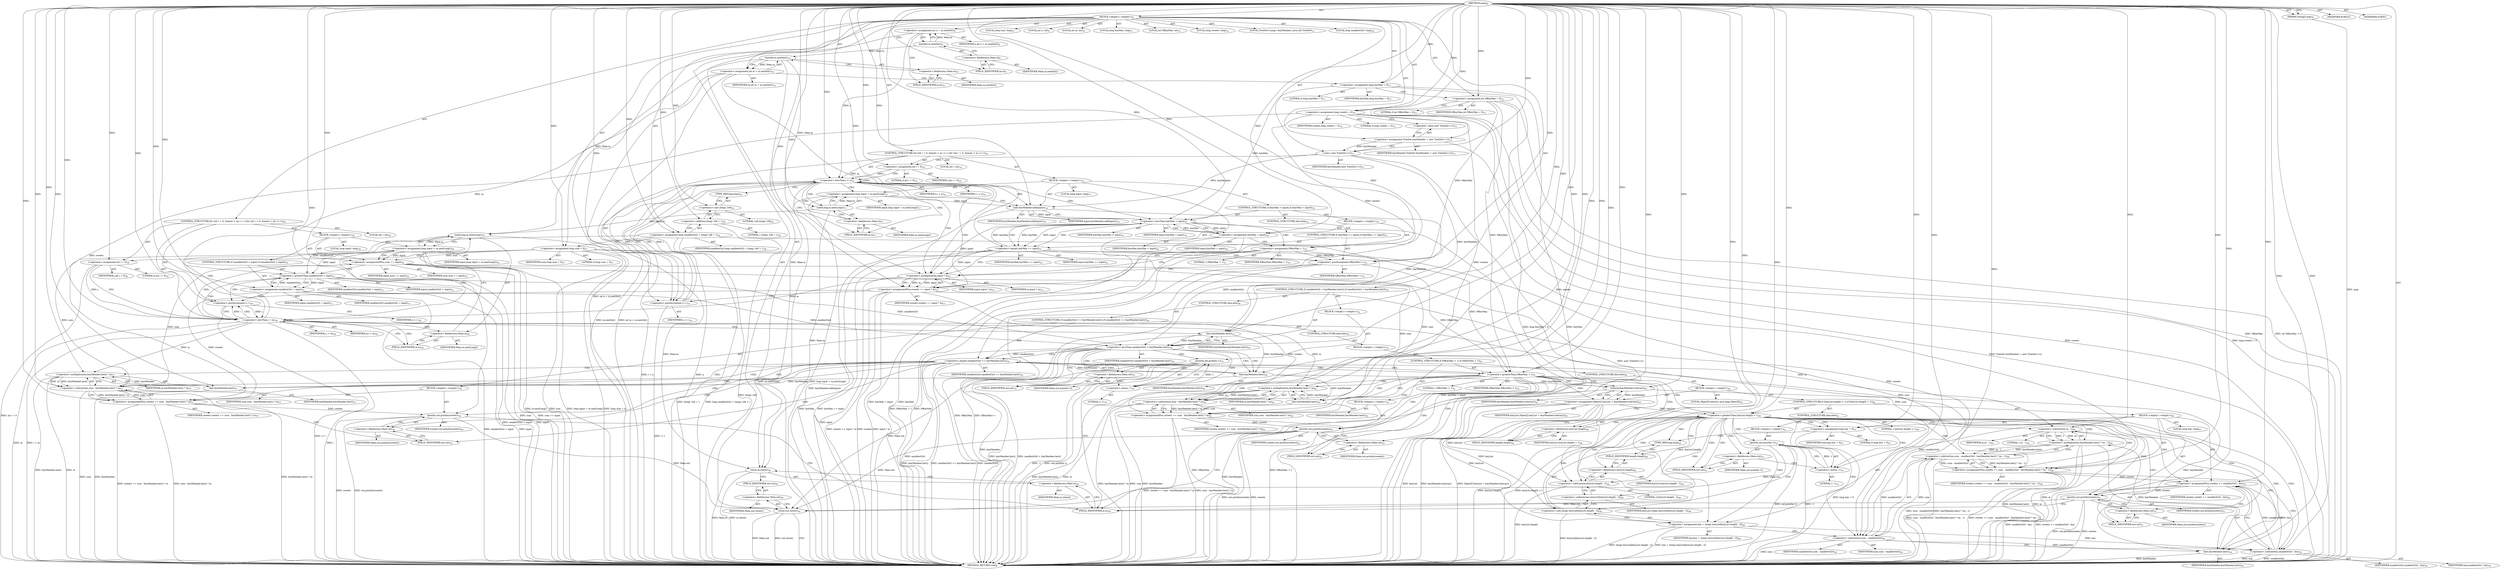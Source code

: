 digraph "main" {  
"25" [label = <(METHOD,main)<SUB>8</SUB>> ]
"26" [label = <(PARAM,String[] args)<SUB>8</SUB>> ]
"27" [label = <(BLOCK,&lt;empty&gt;,&lt;empty&gt;)<SUB>8</SUB>> ]
"28" [label = <(LOCAL,int n: int)<SUB>9</SUB>> ]
"29" [label = <(&lt;operator&gt;.assignment,int n = in.nextInt())<SUB>9</SUB>> ]
"30" [label = <(IDENTIFIER,n,int n = in.nextInt())<SUB>9</SUB>> ]
"31" [label = <(nextInt,in.nextInt())<SUB>9</SUB>> ]
"32" [label = <(&lt;operator&gt;.fieldAccess,Main.in)<SUB>9</SUB>> ]
"33" [label = <(IDENTIFIER,Main,in.nextInt())> ]
"34" [label = <(FIELD_IDENTIFIER,in,in)<SUB>9</SUB>> ]
"35" [label = <(LOCAL,int m: int)<SUB>10</SUB>> ]
"36" [label = <(&lt;operator&gt;.assignment,int m = in.nextInt())<SUB>10</SUB>> ]
"37" [label = <(IDENTIFIER,m,int m = in.nextInt())<SUB>10</SUB>> ]
"38" [label = <(nextInt,in.nextInt())<SUB>10</SUB>> ]
"39" [label = <(&lt;operator&gt;.fieldAccess,Main.in)<SUB>10</SUB>> ]
"40" [label = <(IDENTIFIER,Main,in.nextInt())> ]
"41" [label = <(FIELD_IDENTIFIER,in,in)<SUB>10</SUB>> ]
"42" [label = <(LOCAL,long boyMax: long)<SUB>11</SUB>> ]
"43" [label = <(&lt;operator&gt;.assignment,long boyMax = 0)<SUB>11</SUB>> ]
"44" [label = <(IDENTIFIER,boyMax,long boyMax = 0)<SUB>11</SUB>> ]
"45" [label = <(LITERAL,0,long boyMax = 0)<SUB>11</SUB>> ]
"46" [label = <(LOCAL,int NBoyMax: int)<SUB>12</SUB>> ]
"47" [label = <(&lt;operator&gt;.assignment,int NBoyMax = 0)<SUB>12</SUB>> ]
"48" [label = <(IDENTIFIER,NBoyMax,int NBoyMax = 0)<SUB>12</SUB>> ]
"49" [label = <(LITERAL,0,int NBoyMax = 0)<SUB>12</SUB>> ]
"50" [label = <(LOCAL,long sweets: long)<SUB>14</SUB>> ]
"51" [label = <(&lt;operator&gt;.assignment,long sweets = 0)<SUB>14</SUB>> ]
"52" [label = <(IDENTIFIER,sweets,long sweets = 0)<SUB>14</SUB>> ]
"53" [label = <(LITERAL,0,long sweets = 0)<SUB>14</SUB>> ]
"8" [label = <(LOCAL,TreeSet&lt;Long&gt; boyMember: java.util.TreeSet)<SUB>15</SUB>> ]
"54" [label = <(&lt;operator&gt;.assignment,TreeSet boyMember = new TreeSet&lt;&gt;())<SUB>15</SUB>> ]
"55" [label = <(IDENTIFIER,boyMember,TreeSet boyMember = new TreeSet&lt;&gt;())<SUB>15</SUB>> ]
"56" [label = <(&lt;operator&gt;.alloc,new TreeSet&lt;&gt;())<SUB>15</SUB>> ]
"57" [label = <(&lt;init&gt;,new TreeSet&lt;&gt;())<SUB>15</SUB>> ]
"7" [label = <(IDENTIFIER,boyMember,new TreeSet&lt;&gt;())<SUB>15</SUB>> ]
"58" [label = <(CONTROL_STRUCTURE,for (int i = 0; Some(i &lt; n); i++),for (int i = 0; Some(i &lt; n); i++))<SUB>16</SUB>> ]
"59" [label = <(LOCAL,int i: int)<SUB>16</SUB>> ]
"60" [label = <(&lt;operator&gt;.assignment,int i = 0)<SUB>16</SUB>> ]
"61" [label = <(IDENTIFIER,i,int i = 0)<SUB>16</SUB>> ]
"62" [label = <(LITERAL,0,int i = 0)<SUB>16</SUB>> ]
"63" [label = <(&lt;operator&gt;.lessThan,i &lt; n)<SUB>16</SUB>> ]
"64" [label = <(IDENTIFIER,i,i &lt; n)<SUB>16</SUB>> ]
"65" [label = <(IDENTIFIER,n,i &lt; n)<SUB>16</SUB>> ]
"66" [label = <(&lt;operator&gt;.postIncrement,i++)<SUB>16</SUB>> ]
"67" [label = <(IDENTIFIER,i,i++)<SUB>16</SUB>> ]
"68" [label = <(BLOCK,&lt;empty&gt;,&lt;empty&gt;)<SUB>16</SUB>> ]
"69" [label = <(LOCAL,long input: long)<SUB>17</SUB>> ]
"70" [label = <(&lt;operator&gt;.assignment,long input = in.nextLong())<SUB>17</SUB>> ]
"71" [label = <(IDENTIFIER,input,long input = in.nextLong())<SUB>17</SUB>> ]
"72" [label = <(nextLong,in.nextLong())<SUB>17</SUB>> ]
"73" [label = <(&lt;operator&gt;.fieldAccess,Main.in)<SUB>17</SUB>> ]
"74" [label = <(IDENTIFIER,Main,in.nextLong())> ]
"75" [label = <(FIELD_IDENTIFIER,in,in)<SUB>17</SUB>> ]
"76" [label = <(add,boyMember.add(input))<SUB>18</SUB>> ]
"77" [label = <(IDENTIFIER,boyMember,boyMember.add(input))<SUB>18</SUB>> ]
"78" [label = <(IDENTIFIER,input,boyMember.add(input))<SUB>18</SUB>> ]
"79" [label = <(CONTROL_STRUCTURE,if (boyMax &lt; input),if (boyMax &lt; input))<SUB>19</SUB>> ]
"80" [label = <(&lt;operator&gt;.lessThan,boyMax &lt; input)<SUB>19</SUB>> ]
"81" [label = <(IDENTIFIER,boyMax,boyMax &lt; input)<SUB>19</SUB>> ]
"82" [label = <(IDENTIFIER,input,boyMax &lt; input)<SUB>19</SUB>> ]
"83" [label = <(BLOCK,&lt;empty&gt;,&lt;empty&gt;)<SUB>19</SUB>> ]
"84" [label = <(&lt;operator&gt;.assignment,boyMax = input)<SUB>20</SUB>> ]
"85" [label = <(IDENTIFIER,boyMax,boyMax = input)<SUB>20</SUB>> ]
"86" [label = <(IDENTIFIER,input,boyMax = input)<SUB>20</SUB>> ]
"87" [label = <(&lt;operator&gt;.assignment,NBoyMax = 1)<SUB>21</SUB>> ]
"88" [label = <(IDENTIFIER,NBoyMax,NBoyMax = 1)<SUB>21</SUB>> ]
"89" [label = <(LITERAL,1,NBoyMax = 1)<SUB>21</SUB>> ]
"90" [label = <(CONTROL_STRUCTURE,else,else)<SUB>22</SUB>> ]
"91" [label = <(CONTROL_STRUCTURE,if (boyMax == input),if (boyMax == input))<SUB>22</SUB>> ]
"92" [label = <(&lt;operator&gt;.equals,boyMax == input)<SUB>22</SUB>> ]
"93" [label = <(IDENTIFIER,boyMax,boyMax == input)<SUB>22</SUB>> ]
"94" [label = <(IDENTIFIER,input,boyMax == input)<SUB>22</SUB>> ]
"95" [label = <(&lt;operator&gt;.postIncrement,NBoyMax++)<SUB>22</SUB>> ]
"96" [label = <(IDENTIFIER,NBoyMax,NBoyMax++)<SUB>22</SUB>> ]
"97" [label = <(&lt;operator&gt;.assignmentPlus,sweets += input * m)<SUB>23</SUB>> ]
"98" [label = <(IDENTIFIER,sweets,sweets += input * m)<SUB>23</SUB>> ]
"99" [label = <(&lt;operator&gt;.multiplication,input * m)<SUB>23</SUB>> ]
"100" [label = <(IDENTIFIER,input,input * m)<SUB>23</SUB>> ]
"101" [label = <(IDENTIFIER,m,input * m)<SUB>23</SUB>> ]
"102" [label = <(LOCAL,long smallestGirl: long)<SUB>26</SUB>> ]
"103" [label = <(&lt;operator&gt;.assignment,long smallestGirl = (long) 1e8 + 1)<SUB>26</SUB>> ]
"104" [label = <(IDENTIFIER,smallestGirl,long smallestGirl = (long) 1e8 + 1)<SUB>26</SUB>> ]
"105" [label = <(&lt;operator&gt;.addition,(long) 1e8 + 1)<SUB>26</SUB>> ]
"106" [label = <(&lt;operator&gt;.cast,(long) 1e8)<SUB>26</SUB>> ]
"107" [label = <(TYPE_REF,long,long)<SUB>26</SUB>> ]
"108" [label = <(LITERAL,1e8,(long) 1e8)<SUB>26</SUB>> ]
"109" [label = <(LITERAL,1,(long) 1e8 + 1)<SUB>26</SUB>> ]
"110" [label = <(LOCAL,long sum: long)<SUB>27</SUB>> ]
"111" [label = <(&lt;operator&gt;.assignment,long sum = 0)<SUB>27</SUB>> ]
"112" [label = <(IDENTIFIER,sum,long sum = 0)<SUB>27</SUB>> ]
"113" [label = <(LITERAL,0,long sum = 0)<SUB>27</SUB>> ]
"114" [label = <(CONTROL_STRUCTURE,for (int i = 0; Some(i &lt; m); i++),for (int i = 0; Some(i &lt; m); i++))<SUB>28</SUB>> ]
"115" [label = <(LOCAL,int i: int)<SUB>28</SUB>> ]
"116" [label = <(&lt;operator&gt;.assignment,int i = 0)<SUB>28</SUB>> ]
"117" [label = <(IDENTIFIER,i,int i = 0)<SUB>28</SUB>> ]
"118" [label = <(LITERAL,0,int i = 0)<SUB>28</SUB>> ]
"119" [label = <(&lt;operator&gt;.lessThan,i &lt; m)<SUB>28</SUB>> ]
"120" [label = <(IDENTIFIER,i,i &lt; m)<SUB>28</SUB>> ]
"121" [label = <(IDENTIFIER,m,i &lt; m)<SUB>28</SUB>> ]
"122" [label = <(&lt;operator&gt;.postIncrement,i++)<SUB>28</SUB>> ]
"123" [label = <(IDENTIFIER,i,i++)<SUB>28</SUB>> ]
"124" [label = <(BLOCK,&lt;empty&gt;,&lt;empty&gt;)<SUB>28</SUB>> ]
"125" [label = <(LOCAL,long input: long)<SUB>29</SUB>> ]
"126" [label = <(&lt;operator&gt;.assignment,long input = in.nextLong())<SUB>29</SUB>> ]
"127" [label = <(IDENTIFIER,input,long input = in.nextLong())<SUB>29</SUB>> ]
"128" [label = <(nextLong,in.nextLong())<SUB>29</SUB>> ]
"129" [label = <(&lt;operator&gt;.fieldAccess,Main.in)<SUB>29</SUB>> ]
"130" [label = <(IDENTIFIER,Main,in.nextLong())> ]
"131" [label = <(FIELD_IDENTIFIER,in,in)<SUB>29</SUB>> ]
"132" [label = <(&lt;operator&gt;.assignmentPlus,sum += input)<SUB>30</SUB>> ]
"133" [label = <(IDENTIFIER,sum,sum += input)<SUB>30</SUB>> ]
"134" [label = <(IDENTIFIER,input,sum += input)<SUB>30</SUB>> ]
"135" [label = <(CONTROL_STRUCTURE,if (smallestGirl &gt; input),if (smallestGirl &gt; input))<SUB>31</SUB>> ]
"136" [label = <(&lt;operator&gt;.greaterThan,smallestGirl &gt; input)<SUB>31</SUB>> ]
"137" [label = <(IDENTIFIER,smallestGirl,smallestGirl &gt; input)<SUB>31</SUB>> ]
"138" [label = <(IDENTIFIER,input,smallestGirl &gt; input)<SUB>31</SUB>> ]
"139" [label = <(&lt;operator&gt;.assignment,smallestGirl = input)<SUB>31</SUB>> ]
"140" [label = <(IDENTIFIER,smallestGirl,smallestGirl = input)<SUB>31</SUB>> ]
"141" [label = <(IDENTIFIER,input,smallestGirl = input)<SUB>31</SUB>> ]
"142" [label = <(CONTROL_STRUCTURE,if (smallestGirl &lt; boyMember.last()),if (smallestGirl &lt; boyMember.last()))<SUB>34</SUB>> ]
"143" [label = <(&lt;operator&gt;.lessThan,smallestGirl &lt; boyMember.last())<SUB>34</SUB>> ]
"144" [label = <(IDENTIFIER,smallestGirl,smallestGirl &lt; boyMember.last())<SUB>34</SUB>> ]
"145" [label = <(last,boyMember.last())<SUB>34</SUB>> ]
"146" [label = <(IDENTIFIER,boyMember,boyMember.last())<SUB>34</SUB>> ]
"147" [label = <(BLOCK,&lt;empty&gt;,&lt;empty&gt;)<SUB>34</SUB>> ]
"148" [label = <(println,out.println(-1))<SUB>35</SUB>> ]
"149" [label = <(&lt;operator&gt;.fieldAccess,Main.out)<SUB>35</SUB>> ]
"150" [label = <(IDENTIFIER,Main,out.println(-1))> ]
"151" [label = <(FIELD_IDENTIFIER,out,out)<SUB>35</SUB>> ]
"152" [label = <(&lt;operator&gt;.minus,-1)<SUB>35</SUB>> ]
"153" [label = <(LITERAL,1,-1)<SUB>35</SUB>> ]
"154" [label = <(CONTROL_STRUCTURE,else,else)<SUB>36</SUB>> ]
"155" [label = <(CONTROL_STRUCTURE,if (smallestGirl == boyMember.last()),if (smallestGirl == boyMember.last()))<SUB>36</SUB>> ]
"156" [label = <(&lt;operator&gt;.equals,smallestGirl == boyMember.last())<SUB>36</SUB>> ]
"157" [label = <(IDENTIFIER,smallestGirl,smallestGirl == boyMember.last())<SUB>36</SUB>> ]
"158" [label = <(last,boyMember.last())<SUB>36</SUB>> ]
"159" [label = <(IDENTIFIER,boyMember,boyMember.last())<SUB>36</SUB>> ]
"160" [label = <(BLOCK,&lt;empty&gt;,&lt;empty&gt;)<SUB>36</SUB>> ]
"161" [label = <(&lt;operator&gt;.assignmentPlus,sweets += sum - boyMember.last() * m)<SUB>37</SUB>> ]
"162" [label = <(IDENTIFIER,sweets,sweets += sum - boyMember.last() * m)<SUB>37</SUB>> ]
"163" [label = <(&lt;operator&gt;.subtraction,sum - boyMember.last() * m)<SUB>37</SUB>> ]
"164" [label = <(IDENTIFIER,sum,sum - boyMember.last() * m)<SUB>37</SUB>> ]
"165" [label = <(&lt;operator&gt;.multiplication,boyMember.last() * m)<SUB>37</SUB>> ]
"166" [label = <(last,boyMember.last())<SUB>37</SUB>> ]
"167" [label = <(IDENTIFIER,boyMember,boyMember.last())<SUB>37</SUB>> ]
"168" [label = <(IDENTIFIER,m,boyMember.last() * m)<SUB>37</SUB>> ]
"169" [label = <(println,out.println(sweets))<SUB>38</SUB>> ]
"170" [label = <(&lt;operator&gt;.fieldAccess,Main.out)<SUB>38</SUB>> ]
"171" [label = <(IDENTIFIER,Main,out.println(sweets))> ]
"172" [label = <(FIELD_IDENTIFIER,out,out)<SUB>38</SUB>> ]
"173" [label = <(IDENTIFIER,sweets,out.println(sweets))<SUB>38</SUB>> ]
"174" [label = <(CONTROL_STRUCTURE,else,else)<SUB>39</SUB>> ]
"175" [label = <(BLOCK,&lt;empty&gt;,&lt;empty&gt;)<SUB>39</SUB>> ]
"176" [label = <(CONTROL_STRUCTURE,if (NBoyMax &gt; 1),if (NBoyMax &gt; 1))<SUB>41</SUB>> ]
"177" [label = <(&lt;operator&gt;.greaterThan,NBoyMax &gt; 1)<SUB>41</SUB>> ]
"178" [label = <(IDENTIFIER,NBoyMax,NBoyMax &gt; 1)<SUB>41</SUB>> ]
"179" [label = <(LITERAL,1,NBoyMax &gt; 1)<SUB>41</SUB>> ]
"180" [label = <(BLOCK,&lt;empty&gt;,&lt;empty&gt;)<SUB>41</SUB>> ]
"181" [label = <(&lt;operator&gt;.assignmentPlus,sweets += sum - boyMember.last() * m)<SUB>42</SUB>> ]
"182" [label = <(IDENTIFIER,sweets,sweets += sum - boyMember.last() * m)<SUB>42</SUB>> ]
"183" [label = <(&lt;operator&gt;.subtraction,sum - boyMember.last() * m)<SUB>42</SUB>> ]
"184" [label = <(IDENTIFIER,sum,sum - boyMember.last() * m)<SUB>42</SUB>> ]
"185" [label = <(&lt;operator&gt;.multiplication,boyMember.last() * m)<SUB>42</SUB>> ]
"186" [label = <(last,boyMember.last())<SUB>42</SUB>> ]
"187" [label = <(IDENTIFIER,boyMember,boyMember.last())<SUB>42</SUB>> ]
"188" [label = <(IDENTIFIER,m,boyMember.last() * m)<SUB>42</SUB>> ]
"189" [label = <(println,out.println(sweets))<SUB>43</SUB>> ]
"190" [label = <(&lt;operator&gt;.fieldAccess,Main.out)<SUB>43</SUB>> ]
"191" [label = <(IDENTIFIER,Main,out.println(sweets))> ]
"192" [label = <(FIELD_IDENTIFIER,out,out)<SUB>43</SUB>> ]
"193" [label = <(IDENTIFIER,sweets,out.println(sweets))<SUB>43</SUB>> ]
"194" [label = <(CONTROL_STRUCTURE,else,else)<SUB>44</SUB>> ]
"195" [label = <(BLOCK,&lt;empty&gt;,&lt;empty&gt;)<SUB>44</SUB>> ]
"196" [label = <(LOCAL,Object[] boyList: java.lang.Object[])<SUB>45</SUB>> ]
"197" [label = <(&lt;operator&gt;.assignment,Object[] boyList = boyMember.toArray())<SUB>45</SUB>> ]
"198" [label = <(IDENTIFIER,boyList,Object[] boyList = boyMember.toArray())<SUB>45</SUB>> ]
"199" [label = <(toArray,boyMember.toArray())<SUB>45</SUB>> ]
"200" [label = <(IDENTIFIER,boyMember,boyMember.toArray())<SUB>45</SUB>> ]
"201" [label = <(CONTROL_STRUCTURE,if (boyList.length &gt; 1),if (boyList.length &gt; 1))<SUB>46</SUB>> ]
"202" [label = <(&lt;operator&gt;.greaterThan,boyList.length &gt; 1)<SUB>46</SUB>> ]
"203" [label = <(&lt;operator&gt;.fieldAccess,boyList.length)<SUB>46</SUB>> ]
"204" [label = <(IDENTIFIER,boyList,boyList.length &gt; 1)<SUB>46</SUB>> ]
"205" [label = <(FIELD_IDENTIFIER,length,length)<SUB>46</SUB>> ]
"206" [label = <(LITERAL,1,boyList.length &gt; 1)<SUB>46</SUB>> ]
"207" [label = <(BLOCK,&lt;empty&gt;,&lt;empty&gt;)<SUB>46</SUB>> ]
"208" [label = <(LOCAL,long boy: long)<SUB>47</SUB>> ]
"209" [label = <(&lt;operator&gt;.assignment,long boy = 0)<SUB>47</SUB>> ]
"210" [label = <(IDENTIFIER,boy,long boy = 0)<SUB>47</SUB>> ]
"211" [label = <(LITERAL,0,long boy = 0)<SUB>47</SUB>> ]
"212" [label = <(&lt;operator&gt;.assignment,boy = (long) boyList[boyList.length - 2])<SUB>48</SUB>> ]
"213" [label = <(IDENTIFIER,boy,boy = (long) boyList[boyList.length - 2])<SUB>48</SUB>> ]
"214" [label = <(&lt;operator&gt;.cast,(long) boyList[boyList.length - 2])<SUB>48</SUB>> ]
"215" [label = <(TYPE_REF,long,long)<SUB>48</SUB>> ]
"216" [label = <(&lt;operator&gt;.indexAccess,boyList[boyList.length - 2])<SUB>48</SUB>> ]
"217" [label = <(IDENTIFIER,boyList,(long) boyList[boyList.length - 2])<SUB>48</SUB>> ]
"218" [label = <(&lt;operator&gt;.subtraction,boyList.length - 2)<SUB>48</SUB>> ]
"219" [label = <(&lt;operator&gt;.fieldAccess,boyList.length)<SUB>48</SUB>> ]
"220" [label = <(IDENTIFIER,boyList,boyList.length - 2)<SUB>48</SUB>> ]
"221" [label = <(FIELD_IDENTIFIER,length,length)<SUB>48</SUB>> ]
"222" [label = <(LITERAL,2,boyList.length - 2)<SUB>48</SUB>> ]
"223" [label = <(&lt;operator&gt;.assignmentPlus,sweets += sum - smallestGirl - boyMember.last() * (m - 1))<SUB>49</SUB>> ]
"224" [label = <(IDENTIFIER,sweets,sweets += sum - smallestGirl - boyMember.last() * (m - 1))<SUB>49</SUB>> ]
"225" [label = <(&lt;operator&gt;.subtraction,sum - smallestGirl - boyMember.last() * (m - 1))<SUB>49</SUB>> ]
"226" [label = <(&lt;operator&gt;.subtraction,sum - smallestGirl)<SUB>49</SUB>> ]
"227" [label = <(IDENTIFIER,sum,sum - smallestGirl)<SUB>49</SUB>> ]
"228" [label = <(IDENTIFIER,smallestGirl,sum - smallestGirl)<SUB>49</SUB>> ]
"229" [label = <(&lt;operator&gt;.multiplication,boyMember.last() * (m - 1))<SUB>49</SUB>> ]
"230" [label = <(last,boyMember.last())<SUB>49</SUB>> ]
"231" [label = <(IDENTIFIER,boyMember,boyMember.last())<SUB>49</SUB>> ]
"232" [label = <(&lt;operator&gt;.subtraction,m - 1)<SUB>49</SUB>> ]
"233" [label = <(IDENTIFIER,m,m - 1)<SUB>49</SUB>> ]
"234" [label = <(LITERAL,1,m - 1)<SUB>49</SUB>> ]
"235" [label = <(&lt;operator&gt;.assignmentPlus,sweets += smallestGirl - boy)<SUB>50</SUB>> ]
"236" [label = <(IDENTIFIER,sweets,sweets += smallestGirl - boy)<SUB>50</SUB>> ]
"237" [label = <(&lt;operator&gt;.subtraction,smallestGirl - boy)<SUB>50</SUB>> ]
"238" [label = <(IDENTIFIER,smallestGirl,smallestGirl - boy)<SUB>50</SUB>> ]
"239" [label = <(IDENTIFIER,boy,smallestGirl - boy)<SUB>50</SUB>> ]
"240" [label = <(println,out.println(sweets))<SUB>51</SUB>> ]
"241" [label = <(&lt;operator&gt;.fieldAccess,Main.out)<SUB>51</SUB>> ]
"242" [label = <(IDENTIFIER,Main,out.println(sweets))> ]
"243" [label = <(FIELD_IDENTIFIER,out,out)<SUB>51</SUB>> ]
"244" [label = <(IDENTIFIER,sweets,out.println(sweets))<SUB>51</SUB>> ]
"245" [label = <(CONTROL_STRUCTURE,else,else)<SUB>52</SUB>> ]
"246" [label = <(BLOCK,&lt;empty&gt;,&lt;empty&gt;)<SUB>52</SUB>> ]
"247" [label = <(println,out.println(-1))<SUB>53</SUB>> ]
"248" [label = <(&lt;operator&gt;.fieldAccess,Main.out)<SUB>53</SUB>> ]
"249" [label = <(IDENTIFIER,Main,out.println(-1))> ]
"250" [label = <(FIELD_IDENTIFIER,out,out)<SUB>53</SUB>> ]
"251" [label = <(&lt;operator&gt;.minus,-1)<SUB>53</SUB>> ]
"252" [label = <(LITERAL,1,-1)<SUB>53</SUB>> ]
"253" [label = <(close,in.close())<SUB>58</SUB>> ]
"254" [label = <(&lt;operator&gt;.fieldAccess,Main.in)<SUB>58</SUB>> ]
"255" [label = <(IDENTIFIER,Main,in.close())> ]
"256" [label = <(FIELD_IDENTIFIER,in,in)<SUB>58</SUB>> ]
"257" [label = <(close,out.close())<SUB>59</SUB>> ]
"258" [label = <(&lt;operator&gt;.fieldAccess,Main.out)<SUB>59</SUB>> ]
"259" [label = <(IDENTIFIER,Main,out.close())> ]
"260" [label = <(FIELD_IDENTIFIER,out,out)<SUB>59</SUB>> ]
"261" [label = <(MODIFIER,PUBLIC)> ]
"262" [label = <(MODIFIER,STATIC)> ]
"263" [label = <(METHOD_RETURN,void)<SUB>8</SUB>> ]
  "25" -> "26"  [ label = "AST: "] 
  "25" -> "27"  [ label = "AST: "] 
  "25" -> "261"  [ label = "AST: "] 
  "25" -> "262"  [ label = "AST: "] 
  "25" -> "263"  [ label = "AST: "] 
  "27" -> "28"  [ label = "AST: "] 
  "27" -> "29"  [ label = "AST: "] 
  "27" -> "35"  [ label = "AST: "] 
  "27" -> "36"  [ label = "AST: "] 
  "27" -> "42"  [ label = "AST: "] 
  "27" -> "43"  [ label = "AST: "] 
  "27" -> "46"  [ label = "AST: "] 
  "27" -> "47"  [ label = "AST: "] 
  "27" -> "50"  [ label = "AST: "] 
  "27" -> "51"  [ label = "AST: "] 
  "27" -> "8"  [ label = "AST: "] 
  "27" -> "54"  [ label = "AST: "] 
  "27" -> "57"  [ label = "AST: "] 
  "27" -> "58"  [ label = "AST: "] 
  "27" -> "102"  [ label = "AST: "] 
  "27" -> "103"  [ label = "AST: "] 
  "27" -> "110"  [ label = "AST: "] 
  "27" -> "111"  [ label = "AST: "] 
  "27" -> "114"  [ label = "AST: "] 
  "27" -> "142"  [ label = "AST: "] 
  "27" -> "253"  [ label = "AST: "] 
  "27" -> "257"  [ label = "AST: "] 
  "29" -> "30"  [ label = "AST: "] 
  "29" -> "31"  [ label = "AST: "] 
  "31" -> "32"  [ label = "AST: "] 
  "32" -> "33"  [ label = "AST: "] 
  "32" -> "34"  [ label = "AST: "] 
  "36" -> "37"  [ label = "AST: "] 
  "36" -> "38"  [ label = "AST: "] 
  "38" -> "39"  [ label = "AST: "] 
  "39" -> "40"  [ label = "AST: "] 
  "39" -> "41"  [ label = "AST: "] 
  "43" -> "44"  [ label = "AST: "] 
  "43" -> "45"  [ label = "AST: "] 
  "47" -> "48"  [ label = "AST: "] 
  "47" -> "49"  [ label = "AST: "] 
  "51" -> "52"  [ label = "AST: "] 
  "51" -> "53"  [ label = "AST: "] 
  "54" -> "55"  [ label = "AST: "] 
  "54" -> "56"  [ label = "AST: "] 
  "57" -> "7"  [ label = "AST: "] 
  "58" -> "59"  [ label = "AST: "] 
  "58" -> "60"  [ label = "AST: "] 
  "58" -> "63"  [ label = "AST: "] 
  "58" -> "66"  [ label = "AST: "] 
  "58" -> "68"  [ label = "AST: "] 
  "60" -> "61"  [ label = "AST: "] 
  "60" -> "62"  [ label = "AST: "] 
  "63" -> "64"  [ label = "AST: "] 
  "63" -> "65"  [ label = "AST: "] 
  "66" -> "67"  [ label = "AST: "] 
  "68" -> "69"  [ label = "AST: "] 
  "68" -> "70"  [ label = "AST: "] 
  "68" -> "76"  [ label = "AST: "] 
  "68" -> "79"  [ label = "AST: "] 
  "68" -> "97"  [ label = "AST: "] 
  "70" -> "71"  [ label = "AST: "] 
  "70" -> "72"  [ label = "AST: "] 
  "72" -> "73"  [ label = "AST: "] 
  "73" -> "74"  [ label = "AST: "] 
  "73" -> "75"  [ label = "AST: "] 
  "76" -> "77"  [ label = "AST: "] 
  "76" -> "78"  [ label = "AST: "] 
  "79" -> "80"  [ label = "AST: "] 
  "79" -> "83"  [ label = "AST: "] 
  "79" -> "90"  [ label = "AST: "] 
  "80" -> "81"  [ label = "AST: "] 
  "80" -> "82"  [ label = "AST: "] 
  "83" -> "84"  [ label = "AST: "] 
  "83" -> "87"  [ label = "AST: "] 
  "84" -> "85"  [ label = "AST: "] 
  "84" -> "86"  [ label = "AST: "] 
  "87" -> "88"  [ label = "AST: "] 
  "87" -> "89"  [ label = "AST: "] 
  "90" -> "91"  [ label = "AST: "] 
  "91" -> "92"  [ label = "AST: "] 
  "91" -> "95"  [ label = "AST: "] 
  "92" -> "93"  [ label = "AST: "] 
  "92" -> "94"  [ label = "AST: "] 
  "95" -> "96"  [ label = "AST: "] 
  "97" -> "98"  [ label = "AST: "] 
  "97" -> "99"  [ label = "AST: "] 
  "99" -> "100"  [ label = "AST: "] 
  "99" -> "101"  [ label = "AST: "] 
  "103" -> "104"  [ label = "AST: "] 
  "103" -> "105"  [ label = "AST: "] 
  "105" -> "106"  [ label = "AST: "] 
  "105" -> "109"  [ label = "AST: "] 
  "106" -> "107"  [ label = "AST: "] 
  "106" -> "108"  [ label = "AST: "] 
  "111" -> "112"  [ label = "AST: "] 
  "111" -> "113"  [ label = "AST: "] 
  "114" -> "115"  [ label = "AST: "] 
  "114" -> "116"  [ label = "AST: "] 
  "114" -> "119"  [ label = "AST: "] 
  "114" -> "122"  [ label = "AST: "] 
  "114" -> "124"  [ label = "AST: "] 
  "116" -> "117"  [ label = "AST: "] 
  "116" -> "118"  [ label = "AST: "] 
  "119" -> "120"  [ label = "AST: "] 
  "119" -> "121"  [ label = "AST: "] 
  "122" -> "123"  [ label = "AST: "] 
  "124" -> "125"  [ label = "AST: "] 
  "124" -> "126"  [ label = "AST: "] 
  "124" -> "132"  [ label = "AST: "] 
  "124" -> "135"  [ label = "AST: "] 
  "126" -> "127"  [ label = "AST: "] 
  "126" -> "128"  [ label = "AST: "] 
  "128" -> "129"  [ label = "AST: "] 
  "129" -> "130"  [ label = "AST: "] 
  "129" -> "131"  [ label = "AST: "] 
  "132" -> "133"  [ label = "AST: "] 
  "132" -> "134"  [ label = "AST: "] 
  "135" -> "136"  [ label = "AST: "] 
  "135" -> "139"  [ label = "AST: "] 
  "136" -> "137"  [ label = "AST: "] 
  "136" -> "138"  [ label = "AST: "] 
  "139" -> "140"  [ label = "AST: "] 
  "139" -> "141"  [ label = "AST: "] 
  "142" -> "143"  [ label = "AST: "] 
  "142" -> "147"  [ label = "AST: "] 
  "142" -> "154"  [ label = "AST: "] 
  "143" -> "144"  [ label = "AST: "] 
  "143" -> "145"  [ label = "AST: "] 
  "145" -> "146"  [ label = "AST: "] 
  "147" -> "148"  [ label = "AST: "] 
  "148" -> "149"  [ label = "AST: "] 
  "148" -> "152"  [ label = "AST: "] 
  "149" -> "150"  [ label = "AST: "] 
  "149" -> "151"  [ label = "AST: "] 
  "152" -> "153"  [ label = "AST: "] 
  "154" -> "155"  [ label = "AST: "] 
  "155" -> "156"  [ label = "AST: "] 
  "155" -> "160"  [ label = "AST: "] 
  "155" -> "174"  [ label = "AST: "] 
  "156" -> "157"  [ label = "AST: "] 
  "156" -> "158"  [ label = "AST: "] 
  "158" -> "159"  [ label = "AST: "] 
  "160" -> "161"  [ label = "AST: "] 
  "160" -> "169"  [ label = "AST: "] 
  "161" -> "162"  [ label = "AST: "] 
  "161" -> "163"  [ label = "AST: "] 
  "163" -> "164"  [ label = "AST: "] 
  "163" -> "165"  [ label = "AST: "] 
  "165" -> "166"  [ label = "AST: "] 
  "165" -> "168"  [ label = "AST: "] 
  "166" -> "167"  [ label = "AST: "] 
  "169" -> "170"  [ label = "AST: "] 
  "169" -> "173"  [ label = "AST: "] 
  "170" -> "171"  [ label = "AST: "] 
  "170" -> "172"  [ label = "AST: "] 
  "174" -> "175"  [ label = "AST: "] 
  "175" -> "176"  [ label = "AST: "] 
  "176" -> "177"  [ label = "AST: "] 
  "176" -> "180"  [ label = "AST: "] 
  "176" -> "194"  [ label = "AST: "] 
  "177" -> "178"  [ label = "AST: "] 
  "177" -> "179"  [ label = "AST: "] 
  "180" -> "181"  [ label = "AST: "] 
  "180" -> "189"  [ label = "AST: "] 
  "181" -> "182"  [ label = "AST: "] 
  "181" -> "183"  [ label = "AST: "] 
  "183" -> "184"  [ label = "AST: "] 
  "183" -> "185"  [ label = "AST: "] 
  "185" -> "186"  [ label = "AST: "] 
  "185" -> "188"  [ label = "AST: "] 
  "186" -> "187"  [ label = "AST: "] 
  "189" -> "190"  [ label = "AST: "] 
  "189" -> "193"  [ label = "AST: "] 
  "190" -> "191"  [ label = "AST: "] 
  "190" -> "192"  [ label = "AST: "] 
  "194" -> "195"  [ label = "AST: "] 
  "195" -> "196"  [ label = "AST: "] 
  "195" -> "197"  [ label = "AST: "] 
  "195" -> "201"  [ label = "AST: "] 
  "197" -> "198"  [ label = "AST: "] 
  "197" -> "199"  [ label = "AST: "] 
  "199" -> "200"  [ label = "AST: "] 
  "201" -> "202"  [ label = "AST: "] 
  "201" -> "207"  [ label = "AST: "] 
  "201" -> "245"  [ label = "AST: "] 
  "202" -> "203"  [ label = "AST: "] 
  "202" -> "206"  [ label = "AST: "] 
  "203" -> "204"  [ label = "AST: "] 
  "203" -> "205"  [ label = "AST: "] 
  "207" -> "208"  [ label = "AST: "] 
  "207" -> "209"  [ label = "AST: "] 
  "207" -> "212"  [ label = "AST: "] 
  "207" -> "223"  [ label = "AST: "] 
  "207" -> "235"  [ label = "AST: "] 
  "207" -> "240"  [ label = "AST: "] 
  "209" -> "210"  [ label = "AST: "] 
  "209" -> "211"  [ label = "AST: "] 
  "212" -> "213"  [ label = "AST: "] 
  "212" -> "214"  [ label = "AST: "] 
  "214" -> "215"  [ label = "AST: "] 
  "214" -> "216"  [ label = "AST: "] 
  "216" -> "217"  [ label = "AST: "] 
  "216" -> "218"  [ label = "AST: "] 
  "218" -> "219"  [ label = "AST: "] 
  "218" -> "222"  [ label = "AST: "] 
  "219" -> "220"  [ label = "AST: "] 
  "219" -> "221"  [ label = "AST: "] 
  "223" -> "224"  [ label = "AST: "] 
  "223" -> "225"  [ label = "AST: "] 
  "225" -> "226"  [ label = "AST: "] 
  "225" -> "229"  [ label = "AST: "] 
  "226" -> "227"  [ label = "AST: "] 
  "226" -> "228"  [ label = "AST: "] 
  "229" -> "230"  [ label = "AST: "] 
  "229" -> "232"  [ label = "AST: "] 
  "230" -> "231"  [ label = "AST: "] 
  "232" -> "233"  [ label = "AST: "] 
  "232" -> "234"  [ label = "AST: "] 
  "235" -> "236"  [ label = "AST: "] 
  "235" -> "237"  [ label = "AST: "] 
  "237" -> "238"  [ label = "AST: "] 
  "237" -> "239"  [ label = "AST: "] 
  "240" -> "241"  [ label = "AST: "] 
  "240" -> "244"  [ label = "AST: "] 
  "241" -> "242"  [ label = "AST: "] 
  "241" -> "243"  [ label = "AST: "] 
  "245" -> "246"  [ label = "AST: "] 
  "246" -> "247"  [ label = "AST: "] 
  "247" -> "248"  [ label = "AST: "] 
  "247" -> "251"  [ label = "AST: "] 
  "248" -> "249"  [ label = "AST: "] 
  "248" -> "250"  [ label = "AST: "] 
  "251" -> "252"  [ label = "AST: "] 
  "253" -> "254"  [ label = "AST: "] 
  "254" -> "255"  [ label = "AST: "] 
  "254" -> "256"  [ label = "AST: "] 
  "257" -> "258"  [ label = "AST: "] 
  "258" -> "259"  [ label = "AST: "] 
  "258" -> "260"  [ label = "AST: "] 
  "29" -> "41"  [ label = "CFG: "] 
  "36" -> "43"  [ label = "CFG: "] 
  "43" -> "47"  [ label = "CFG: "] 
  "47" -> "51"  [ label = "CFG: "] 
  "51" -> "56"  [ label = "CFG: "] 
  "54" -> "57"  [ label = "CFG: "] 
  "57" -> "60"  [ label = "CFG: "] 
  "103" -> "111"  [ label = "CFG: "] 
  "111" -> "116"  [ label = "CFG: "] 
  "253" -> "260"  [ label = "CFG: "] 
  "257" -> "263"  [ label = "CFG: "] 
  "31" -> "29"  [ label = "CFG: "] 
  "38" -> "36"  [ label = "CFG: "] 
  "56" -> "54"  [ label = "CFG: "] 
  "60" -> "63"  [ label = "CFG: "] 
  "63" -> "75"  [ label = "CFG: "] 
  "63" -> "107"  [ label = "CFG: "] 
  "66" -> "63"  [ label = "CFG: "] 
  "105" -> "103"  [ label = "CFG: "] 
  "116" -> "119"  [ label = "CFG: "] 
  "119" -> "131"  [ label = "CFG: "] 
  "119" -> "145"  [ label = "CFG: "] 
  "122" -> "119"  [ label = "CFG: "] 
  "143" -> "151"  [ label = "CFG: "] 
  "143" -> "158"  [ label = "CFG: "] 
  "254" -> "253"  [ label = "CFG: "] 
  "258" -> "257"  [ label = "CFG: "] 
  "32" -> "31"  [ label = "CFG: "] 
  "39" -> "38"  [ label = "CFG: "] 
  "70" -> "76"  [ label = "CFG: "] 
  "76" -> "80"  [ label = "CFG: "] 
  "97" -> "66"  [ label = "CFG: "] 
  "106" -> "105"  [ label = "CFG: "] 
  "126" -> "132"  [ label = "CFG: "] 
  "132" -> "136"  [ label = "CFG: "] 
  "145" -> "143"  [ label = "CFG: "] 
  "148" -> "256"  [ label = "CFG: "] 
  "256" -> "254"  [ label = "CFG: "] 
  "260" -> "258"  [ label = "CFG: "] 
  "34" -> "32"  [ label = "CFG: "] 
  "41" -> "39"  [ label = "CFG: "] 
  "72" -> "70"  [ label = "CFG: "] 
  "80" -> "84"  [ label = "CFG: "] 
  "80" -> "92"  [ label = "CFG: "] 
  "99" -> "97"  [ label = "CFG: "] 
  "107" -> "106"  [ label = "CFG: "] 
  "128" -> "126"  [ label = "CFG: "] 
  "136" -> "139"  [ label = "CFG: "] 
  "136" -> "122"  [ label = "CFG: "] 
  "139" -> "122"  [ label = "CFG: "] 
  "149" -> "152"  [ label = "CFG: "] 
  "152" -> "148"  [ label = "CFG: "] 
  "156" -> "166"  [ label = "CFG: "] 
  "156" -> "177"  [ label = "CFG: "] 
  "73" -> "72"  [ label = "CFG: "] 
  "84" -> "87"  [ label = "CFG: "] 
  "87" -> "99"  [ label = "CFG: "] 
  "129" -> "128"  [ label = "CFG: "] 
  "151" -> "149"  [ label = "CFG: "] 
  "158" -> "156"  [ label = "CFG: "] 
  "161" -> "172"  [ label = "CFG: "] 
  "169" -> "256"  [ label = "CFG: "] 
  "75" -> "73"  [ label = "CFG: "] 
  "92" -> "95"  [ label = "CFG: "] 
  "92" -> "99"  [ label = "CFG: "] 
  "95" -> "99"  [ label = "CFG: "] 
  "131" -> "129"  [ label = "CFG: "] 
  "163" -> "161"  [ label = "CFG: "] 
  "170" -> "169"  [ label = "CFG: "] 
  "165" -> "163"  [ label = "CFG: "] 
  "172" -> "170"  [ label = "CFG: "] 
  "177" -> "186"  [ label = "CFG: "] 
  "177" -> "199"  [ label = "CFG: "] 
  "166" -> "165"  [ label = "CFG: "] 
  "181" -> "192"  [ label = "CFG: "] 
  "189" -> "256"  [ label = "CFG: "] 
  "183" -> "181"  [ label = "CFG: "] 
  "190" -> "189"  [ label = "CFG: "] 
  "197" -> "205"  [ label = "CFG: "] 
  "185" -> "183"  [ label = "CFG: "] 
  "192" -> "190"  [ label = "CFG: "] 
  "199" -> "197"  [ label = "CFG: "] 
  "202" -> "209"  [ label = "CFG: "] 
  "202" -> "250"  [ label = "CFG: "] 
  "186" -> "185"  [ label = "CFG: "] 
  "203" -> "202"  [ label = "CFG: "] 
  "209" -> "215"  [ label = "CFG: "] 
  "212" -> "226"  [ label = "CFG: "] 
  "223" -> "237"  [ label = "CFG: "] 
  "235" -> "243"  [ label = "CFG: "] 
  "240" -> "256"  [ label = "CFG: "] 
  "205" -> "203"  [ label = "CFG: "] 
  "214" -> "212"  [ label = "CFG: "] 
  "225" -> "223"  [ label = "CFG: "] 
  "237" -> "235"  [ label = "CFG: "] 
  "241" -> "240"  [ label = "CFG: "] 
  "247" -> "256"  [ label = "CFG: "] 
  "215" -> "221"  [ label = "CFG: "] 
  "216" -> "214"  [ label = "CFG: "] 
  "226" -> "230"  [ label = "CFG: "] 
  "229" -> "225"  [ label = "CFG: "] 
  "243" -> "241"  [ label = "CFG: "] 
  "248" -> "251"  [ label = "CFG: "] 
  "251" -> "247"  [ label = "CFG: "] 
  "218" -> "216"  [ label = "CFG: "] 
  "230" -> "232"  [ label = "CFG: "] 
  "232" -> "229"  [ label = "CFG: "] 
  "250" -> "248"  [ label = "CFG: "] 
  "219" -> "218"  [ label = "CFG: "] 
  "221" -> "219"  [ label = "CFG: "] 
  "25" -> "34"  [ label = "CFG: "] 
  "26" -> "263"  [ label = "DDG: args"] 
  "29" -> "263"  [ label = "DDG: int n = in.nextInt()"] 
  "36" -> "263"  [ label = "DDG: in.nextInt()"] 
  "36" -> "263"  [ label = "DDG: int m = in.nextInt()"] 
  "43" -> "263"  [ label = "DDG: boyMax"] 
  "43" -> "263"  [ label = "DDG: long boyMax = 0"] 
  "47" -> "263"  [ label = "DDG: NBoyMax"] 
  "47" -> "263"  [ label = "DDG: int NBoyMax = 0"] 
  "51" -> "263"  [ label = "DDG: sweets"] 
  "51" -> "263"  [ label = "DDG: long sweets = 0"] 
  "54" -> "263"  [ label = "DDG: TreeSet boyMember = new TreeSet&lt;&gt;()"] 
  "57" -> "263"  [ label = "DDG: new TreeSet&lt;&gt;()"] 
  "63" -> "263"  [ label = "DDG: n"] 
  "63" -> "263"  [ label = "DDG: i &lt; n"] 
  "105" -> "263"  [ label = "DDG: (long) 1e8"] 
  "103" -> "263"  [ label = "DDG: (long) 1e8 + 1"] 
  "103" -> "263"  [ label = "DDG: long smallestGirl = (long) 1e8 + 1"] 
  "111" -> "263"  [ label = "DDG: sum"] 
  "111" -> "263"  [ label = "DDG: long sum = 0"] 
  "116" -> "263"  [ label = "DDG: int i = 0"] 
  "119" -> "263"  [ label = "DDG: i"] 
  "119" -> "263"  [ label = "DDG: m"] 
  "119" -> "263"  [ label = "DDG: i &lt; m"] 
  "143" -> "263"  [ label = "DDG: smallestGirl"] 
  "145" -> "263"  [ label = "DDG: boyMember"] 
  "143" -> "263"  [ label = "DDG: boyMember.last()"] 
  "143" -> "263"  [ label = "DDG: smallestGirl &lt; boyMember.last()"] 
  "156" -> "263"  [ label = "DDG: smallestGirl"] 
  "156" -> "263"  [ label = "DDG: boyMember.last()"] 
  "156" -> "263"  [ label = "DDG: smallestGirl == boyMember.last()"] 
  "177" -> "263"  [ label = "DDG: NBoyMax"] 
  "177" -> "263"  [ label = "DDG: NBoyMax &gt; 1"] 
  "197" -> "263"  [ label = "DDG: boyList"] 
  "199" -> "263"  [ label = "DDG: boyMember"] 
  "197" -> "263"  [ label = "DDG: boyMember.toArray()"] 
  "197" -> "263"  [ label = "DDG: Object[] boyList = boyMember.toArray()"] 
  "202" -> "263"  [ label = "DDG: boyList.length"] 
  "202" -> "263"  [ label = "DDG: boyList.length &gt; 1"] 
  "247" -> "263"  [ label = "DDG: -1"] 
  "247" -> "263"  [ label = "DDG: out.println(-1)"] 
  "209" -> "263"  [ label = "DDG: long boy = 0"] 
  "218" -> "263"  [ label = "DDG: boyList.length"] 
  "214" -> "263"  [ label = "DDG: boyList[boyList.length - 2]"] 
  "212" -> "263"  [ label = "DDG: (long) boyList[boyList.length - 2]"] 
  "212" -> "263"  [ label = "DDG: boy = (long) boyList[boyList.length - 2]"] 
  "226" -> "263"  [ label = "DDG: sum"] 
  "225" -> "263"  [ label = "DDG: sum - smallestGirl"] 
  "230" -> "263"  [ label = "DDG: boyMember"] 
  "229" -> "263"  [ label = "DDG: boyMember.last()"] 
  "232" -> "263"  [ label = "DDG: m"] 
  "229" -> "263"  [ label = "DDG: m - 1"] 
  "225" -> "263"  [ label = "DDG: boyMember.last() * (m - 1)"] 
  "223" -> "263"  [ label = "DDG: sum - smallestGirl - boyMember.last() * (m - 1)"] 
  "223" -> "263"  [ label = "DDG: sweets += sum - smallestGirl - boyMember.last() * (m - 1)"] 
  "237" -> "263"  [ label = "DDG: smallestGirl"] 
  "237" -> "263"  [ label = "DDG: boy"] 
  "235" -> "263"  [ label = "DDG: smallestGirl - boy"] 
  "235" -> "263"  [ label = "DDG: sweets += smallestGirl - boy"] 
  "240" -> "263"  [ label = "DDG: sweets"] 
  "240" -> "263"  [ label = "DDG: out.println(sweets)"] 
  "183" -> "263"  [ label = "DDG: sum"] 
  "186" -> "263"  [ label = "DDG: boyMember"] 
  "185" -> "263"  [ label = "DDG: boyMember.last()"] 
  "185" -> "263"  [ label = "DDG: m"] 
  "183" -> "263"  [ label = "DDG: boyMember.last() * m"] 
  "181" -> "263"  [ label = "DDG: sum - boyMember.last() * m"] 
  "181" -> "263"  [ label = "DDG: sweets += sum - boyMember.last() * m"] 
  "189" -> "263"  [ label = "DDG: sweets"] 
  "189" -> "263"  [ label = "DDG: out.println(sweets)"] 
  "163" -> "263"  [ label = "DDG: sum"] 
  "166" -> "263"  [ label = "DDG: boyMember"] 
  "165" -> "263"  [ label = "DDG: boyMember.last()"] 
  "165" -> "263"  [ label = "DDG: m"] 
  "163" -> "263"  [ label = "DDG: boyMember.last() * m"] 
  "161" -> "263"  [ label = "DDG: sum - boyMember.last() * m"] 
  "161" -> "263"  [ label = "DDG: sweets += sum - boyMember.last() * m"] 
  "169" -> "263"  [ label = "DDG: sweets"] 
  "169" -> "263"  [ label = "DDG: out.println(sweets)"] 
  "148" -> "263"  [ label = "DDG: -1"] 
  "148" -> "263"  [ label = "DDG: out.println(-1)"] 
  "253" -> "263"  [ label = "DDG: Main.in"] 
  "253" -> "263"  [ label = "DDG: in.close()"] 
  "257" -> "263"  [ label = "DDG: Main.out"] 
  "257" -> "263"  [ label = "DDG: out.close()"] 
  "126" -> "263"  [ label = "DDG: in.nextLong()"] 
  "126" -> "263"  [ label = "DDG: long input = in.nextLong()"] 
  "132" -> "263"  [ label = "DDG: sum"] 
  "132" -> "263"  [ label = "DDG: sum += input"] 
  "136" -> "263"  [ label = "DDG: input"] 
  "136" -> "263"  [ label = "DDG: smallestGirl &gt; input"] 
  "139" -> "263"  [ label = "DDG: input"] 
  "139" -> "263"  [ label = "DDG: smallestGirl = input"] 
  "122" -> "263"  [ label = "DDG: i++"] 
  "70" -> "263"  [ label = "DDG: in.nextLong()"] 
  "70" -> "263"  [ label = "DDG: long input = in.nextLong()"] 
  "76" -> "263"  [ label = "DDG: boyMember.add(input)"] 
  "80" -> "263"  [ label = "DDG: boyMax &lt; input"] 
  "92" -> "263"  [ label = "DDG: boyMax"] 
  "92" -> "263"  [ label = "DDG: boyMax == input"] 
  "95" -> "263"  [ label = "DDG: NBoyMax"] 
  "95" -> "263"  [ label = "DDG: NBoyMax++"] 
  "84" -> "263"  [ label = "DDG: boyMax"] 
  "84" -> "263"  [ label = "DDG: boyMax = input"] 
  "87" -> "263"  [ label = "DDG: NBoyMax"] 
  "87" -> "263"  [ label = "DDG: NBoyMax = 1"] 
  "97" -> "263"  [ label = "DDG: sweets"] 
  "99" -> "263"  [ label = "DDG: input"] 
  "97" -> "263"  [ label = "DDG: input * m"] 
  "97" -> "263"  [ label = "DDG: sweets += input * m"] 
  "66" -> "263"  [ label = "DDG: i++"] 
  "25" -> "26"  [ label = "DDG: "] 
  "31" -> "29"  [ label = "DDG: Main.in"] 
  "38" -> "36"  [ label = "DDG: Main.in"] 
  "25" -> "43"  [ label = "DDG: "] 
  "25" -> "47"  [ label = "DDG: "] 
  "25" -> "51"  [ label = "DDG: "] 
  "25" -> "54"  [ label = "DDG: "] 
  "25" -> "103"  [ label = "DDG: "] 
  "25" -> "111"  [ label = "DDG: "] 
  "54" -> "57"  [ label = "DDG: boyMember"] 
  "25" -> "57"  [ label = "DDG: "] 
  "25" -> "60"  [ label = "DDG: "] 
  "25" -> "116"  [ label = "DDG: "] 
  "38" -> "253"  [ label = "DDG: Main.in"] 
  "128" -> "253"  [ label = "DDG: Main.in"] 
  "72" -> "253"  [ label = "DDG: Main.in"] 
  "247" -> "257"  [ label = "DDG: Main.out"] 
  "240" -> "257"  [ label = "DDG: Main.out"] 
  "189" -> "257"  [ label = "DDG: Main.out"] 
  "169" -> "257"  [ label = "DDG: Main.out"] 
  "148" -> "257"  [ label = "DDG: Main.out"] 
  "31" -> "38"  [ label = "DDG: Main.in"] 
  "60" -> "63"  [ label = "DDG: i"] 
  "66" -> "63"  [ label = "DDG: i"] 
  "25" -> "63"  [ label = "DDG: "] 
  "29" -> "63"  [ label = "DDG: n"] 
  "63" -> "66"  [ label = "DDG: i"] 
  "25" -> "66"  [ label = "DDG: "] 
  "72" -> "70"  [ label = "DDG: Main.in"] 
  "99" -> "97"  [ label = "DDG: input"] 
  "99" -> "97"  [ label = "DDG: m"] 
  "25" -> "105"  [ label = "DDG: "] 
  "116" -> "119"  [ label = "DDG: i"] 
  "122" -> "119"  [ label = "DDG: i"] 
  "25" -> "119"  [ label = "DDG: "] 
  "36" -> "119"  [ label = "DDG: m"] 
  "99" -> "119"  [ label = "DDG: m"] 
  "119" -> "122"  [ label = "DDG: i"] 
  "25" -> "122"  [ label = "DDG: "] 
  "128" -> "126"  [ label = "DDG: Main.in"] 
  "126" -> "132"  [ label = "DDG: input"] 
  "25" -> "132"  [ label = "DDG: "] 
  "103" -> "143"  [ label = "DDG: smallestGirl"] 
  "136" -> "143"  [ label = "DDG: smallestGirl"] 
  "139" -> "143"  [ label = "DDG: smallestGirl"] 
  "25" -> "143"  [ label = "DDG: "] 
  "145" -> "143"  [ label = "DDG: boyMember"] 
  "57" -> "76"  [ label = "DDG: boyMember"] 
  "25" -> "76"  [ label = "DDG: "] 
  "70" -> "76"  [ label = "DDG: input"] 
  "51" -> "97"  [ label = "DDG: sweets"] 
  "25" -> "97"  [ label = "DDG: "] 
  "25" -> "106"  [ label = "DDG: "] 
  "111" -> "132"  [ label = "DDG: sum"] 
  "136" -> "139"  [ label = "DDG: input"] 
  "25" -> "139"  [ label = "DDG: "] 
  "57" -> "145"  [ label = "DDG: boyMember"] 
  "76" -> "145"  [ label = "DDG: boyMember"] 
  "25" -> "145"  [ label = "DDG: "] 
  "152" -> "148"  [ label = "DDG: 1"] 
  "38" -> "72"  [ label = "DDG: Main.in"] 
  "43" -> "80"  [ label = "DDG: boyMax"] 
  "92" -> "80"  [ label = "DDG: boyMax"] 
  "84" -> "80"  [ label = "DDG: boyMax"] 
  "25" -> "80"  [ label = "DDG: "] 
  "76" -> "80"  [ label = "DDG: input"] 
  "80" -> "84"  [ label = "DDG: input"] 
  "25" -> "84"  [ label = "DDG: "] 
  "25" -> "87"  [ label = "DDG: "] 
  "92" -> "99"  [ label = "DDG: input"] 
  "25" -> "99"  [ label = "DDG: "] 
  "80" -> "99"  [ label = "DDG: input"] 
  "36" -> "99"  [ label = "DDG: m"] 
  "38" -> "128"  [ label = "DDG: Main.in"] 
  "72" -> "128"  [ label = "DDG: Main.in"] 
  "103" -> "136"  [ label = "DDG: smallestGirl"] 
  "139" -> "136"  [ label = "DDG: smallestGirl"] 
  "25" -> "136"  [ label = "DDG: "] 
  "126" -> "136"  [ label = "DDG: input"] 
  "25" -> "152"  [ label = "DDG: "] 
  "143" -> "156"  [ label = "DDG: smallestGirl"] 
  "25" -> "156"  [ label = "DDG: "] 
  "158" -> "156"  [ label = "DDG: boyMember"] 
  "163" -> "161"  [ label = "DDG: sum"] 
  "163" -> "161"  [ label = "DDG: boyMember.last() * m"] 
  "145" -> "158"  [ label = "DDG: boyMember"] 
  "25" -> "158"  [ label = "DDG: "] 
  "51" -> "161"  [ label = "DDG: sweets"] 
  "97" -> "161"  [ label = "DDG: sweets"] 
  "25" -> "161"  [ label = "DDG: "] 
  "161" -> "169"  [ label = "DDG: sweets"] 
  "25" -> "169"  [ label = "DDG: "] 
  "80" -> "92"  [ label = "DDG: boyMax"] 
  "25" -> "92"  [ label = "DDG: "] 
  "80" -> "92"  [ label = "DDG: input"] 
  "47" -> "95"  [ label = "DDG: NBoyMax"] 
  "87" -> "95"  [ label = "DDG: NBoyMax"] 
  "25" -> "95"  [ label = "DDG: "] 
  "111" -> "163"  [ label = "DDG: sum"] 
  "132" -> "163"  [ label = "DDG: sum"] 
  "25" -> "163"  [ label = "DDG: "] 
  "165" -> "163"  [ label = "DDG: boyMember.last()"] 
  "165" -> "163"  [ label = "DDG: m"] 
  "166" -> "165"  [ label = "DDG: boyMember"] 
  "119" -> "165"  [ label = "DDG: m"] 
  "25" -> "165"  [ label = "DDG: "] 
  "47" -> "177"  [ label = "DDG: NBoyMax"] 
  "95" -> "177"  [ label = "DDG: NBoyMax"] 
  "87" -> "177"  [ label = "DDG: NBoyMax"] 
  "25" -> "177"  [ label = "DDG: "] 
  "183" -> "181"  [ label = "DDG: sum"] 
  "183" -> "181"  [ label = "DDG: boyMember.last() * m"] 
  "158" -> "166"  [ label = "DDG: boyMember"] 
  "25" -> "166"  [ label = "DDG: "] 
  "51" -> "181"  [ label = "DDG: sweets"] 
  "97" -> "181"  [ label = "DDG: sweets"] 
  "25" -> "181"  [ label = "DDG: "] 
  "181" -> "189"  [ label = "DDG: sweets"] 
  "25" -> "189"  [ label = "DDG: "] 
  "199" -> "197"  [ label = "DDG: boyMember"] 
  "111" -> "183"  [ label = "DDG: sum"] 
  "132" -> "183"  [ label = "DDG: sum"] 
  "25" -> "183"  [ label = "DDG: "] 
  "185" -> "183"  [ label = "DDG: boyMember.last()"] 
  "185" -> "183"  [ label = "DDG: m"] 
  "186" -> "185"  [ label = "DDG: boyMember"] 
  "119" -> "185"  [ label = "DDG: m"] 
  "25" -> "185"  [ label = "DDG: "] 
  "158" -> "199"  [ label = "DDG: boyMember"] 
  "25" -> "199"  [ label = "DDG: "] 
  "197" -> "202"  [ label = "DDG: boyList"] 
  "25" -> "202"  [ label = "DDG: "] 
  "25" -> "209"  [ label = "DDG: "] 
  "25" -> "212"  [ label = "DDG: "] 
  "197" -> "212"  [ label = "DDG: boyList"] 
  "225" -> "223"  [ label = "DDG: sum - smallestGirl"] 
  "225" -> "223"  [ label = "DDG: boyMember.last() * (m - 1)"] 
  "237" -> "235"  [ label = "DDG: smallestGirl"] 
  "237" -> "235"  [ label = "DDG: boy"] 
  "158" -> "186"  [ label = "DDG: boyMember"] 
  "25" -> "186"  [ label = "DDG: "] 
  "51" -> "223"  [ label = "DDG: sweets"] 
  "97" -> "223"  [ label = "DDG: sweets"] 
  "25" -> "223"  [ label = "DDG: "] 
  "223" -> "235"  [ label = "DDG: sweets"] 
  "25" -> "235"  [ label = "DDG: "] 
  "235" -> "240"  [ label = "DDG: sweets"] 
  "25" -> "240"  [ label = "DDG: "] 
  "25" -> "214"  [ label = "DDG: "] 
  "197" -> "214"  [ label = "DDG: boyList"] 
  "226" -> "225"  [ label = "DDG: sum"] 
  "226" -> "225"  [ label = "DDG: smallestGirl"] 
  "229" -> "225"  [ label = "DDG: boyMember.last()"] 
  "229" -> "225"  [ label = "DDG: m - 1"] 
  "226" -> "237"  [ label = "DDG: smallestGirl"] 
  "25" -> "237"  [ label = "DDG: "] 
  "212" -> "237"  [ label = "DDG: boy"] 
  "251" -> "247"  [ label = "DDG: 1"] 
  "111" -> "226"  [ label = "DDG: sum"] 
  "132" -> "226"  [ label = "DDG: sum"] 
  "25" -> "226"  [ label = "DDG: "] 
  "156" -> "226"  [ label = "DDG: smallestGirl"] 
  "230" -> "229"  [ label = "DDG: boyMember"] 
  "232" -> "229"  [ label = "DDG: m"] 
  "232" -> "229"  [ label = "DDG: 1"] 
  "25" -> "251"  [ label = "DDG: "] 
  "197" -> "218"  [ label = "DDG: boyList"] 
  "202" -> "218"  [ label = "DDG: boyList.length"] 
  "25" -> "218"  [ label = "DDG: "] 
  "199" -> "230"  [ label = "DDG: boyMember"] 
  "25" -> "230"  [ label = "DDG: "] 
  "119" -> "232"  [ label = "DDG: m"] 
  "25" -> "232"  [ label = "DDG: "] 
  "63" -> "73"  [ label = "CDG: "] 
  "63" -> "75"  [ label = "CDG: "] 
  "63" -> "76"  [ label = "CDG: "] 
  "63" -> "97"  [ label = "CDG: "] 
  "63" -> "80"  [ label = "CDG: "] 
  "63" -> "70"  [ label = "CDG: "] 
  "63" -> "66"  [ label = "CDG: "] 
  "63" -> "99"  [ label = "CDG: "] 
  "63" -> "72"  [ label = "CDG: "] 
  "63" -> "63"  [ label = "CDG: "] 
  "119" -> "136"  [ label = "CDG: "] 
  "119" -> "128"  [ label = "CDG: "] 
  "119" -> "131"  [ label = "CDG: "] 
  "119" -> "132"  [ label = "CDG: "] 
  "119" -> "119"  [ label = "CDG: "] 
  "119" -> "129"  [ label = "CDG: "] 
  "119" -> "122"  [ label = "CDG: "] 
  "119" -> "126"  [ label = "CDG: "] 
  "143" -> "149"  [ label = "CDG: "] 
  "143" -> "151"  [ label = "CDG: "] 
  "143" -> "148"  [ label = "CDG: "] 
  "143" -> "152"  [ label = "CDG: "] 
  "143" -> "158"  [ label = "CDG: "] 
  "143" -> "156"  [ label = "CDG: "] 
  "80" -> "84"  [ label = "CDG: "] 
  "80" -> "92"  [ label = "CDG: "] 
  "80" -> "87"  [ label = "CDG: "] 
  "136" -> "139"  [ label = "CDG: "] 
  "156" -> "169"  [ label = "CDG: "] 
  "156" -> "161"  [ label = "CDG: "] 
  "156" -> "163"  [ label = "CDG: "] 
  "156" -> "170"  [ label = "CDG: "] 
  "156" -> "166"  [ label = "CDG: "] 
  "156" -> "177"  [ label = "CDG: "] 
  "156" -> "165"  [ label = "CDG: "] 
  "156" -> "172"  [ label = "CDG: "] 
  "92" -> "95"  [ label = "CDG: "] 
  "177" -> "192"  [ label = "CDG: "] 
  "177" -> "185"  [ label = "CDG: "] 
  "177" -> "197"  [ label = "CDG: "] 
  "177" -> "189"  [ label = "CDG: "] 
  "177" -> "181"  [ label = "CDG: "] 
  "177" -> "190"  [ label = "CDG: "] 
  "177" -> "186"  [ label = "CDG: "] 
  "177" -> "202"  [ label = "CDG: "] 
  "177" -> "205"  [ label = "CDG: "] 
  "177" -> "183"  [ label = "CDG: "] 
  "177" -> "199"  [ label = "CDG: "] 
  "177" -> "203"  [ label = "CDG: "] 
  "202" -> "214"  [ label = "CDG: "] 
  "202" -> "230"  [ label = "CDG: "] 
  "202" -> "225"  [ label = "CDG: "] 
  "202" -> "215"  [ label = "CDG: "] 
  "202" -> "209"  [ label = "CDG: "] 
  "202" -> "240"  [ label = "CDG: "] 
  "202" -> "232"  [ label = "CDG: "] 
  "202" -> "226"  [ label = "CDG: "] 
  "202" -> "243"  [ label = "CDG: "] 
  "202" -> "247"  [ label = "CDG: "] 
  "202" -> "223"  [ label = "CDG: "] 
  "202" -> "212"  [ label = "CDG: "] 
  "202" -> "221"  [ label = "CDG: "] 
  "202" -> "235"  [ label = "CDG: "] 
  "202" -> "237"  [ label = "CDG: "] 
  "202" -> "251"  [ label = "CDG: "] 
  "202" -> "229"  [ label = "CDG: "] 
  "202" -> "241"  [ label = "CDG: "] 
  "202" -> "216"  [ label = "CDG: "] 
  "202" -> "248"  [ label = "CDG: "] 
  "202" -> "250"  [ label = "CDG: "] 
  "202" -> "218"  [ label = "CDG: "] 
  "202" -> "219"  [ label = "CDG: "] 
}
